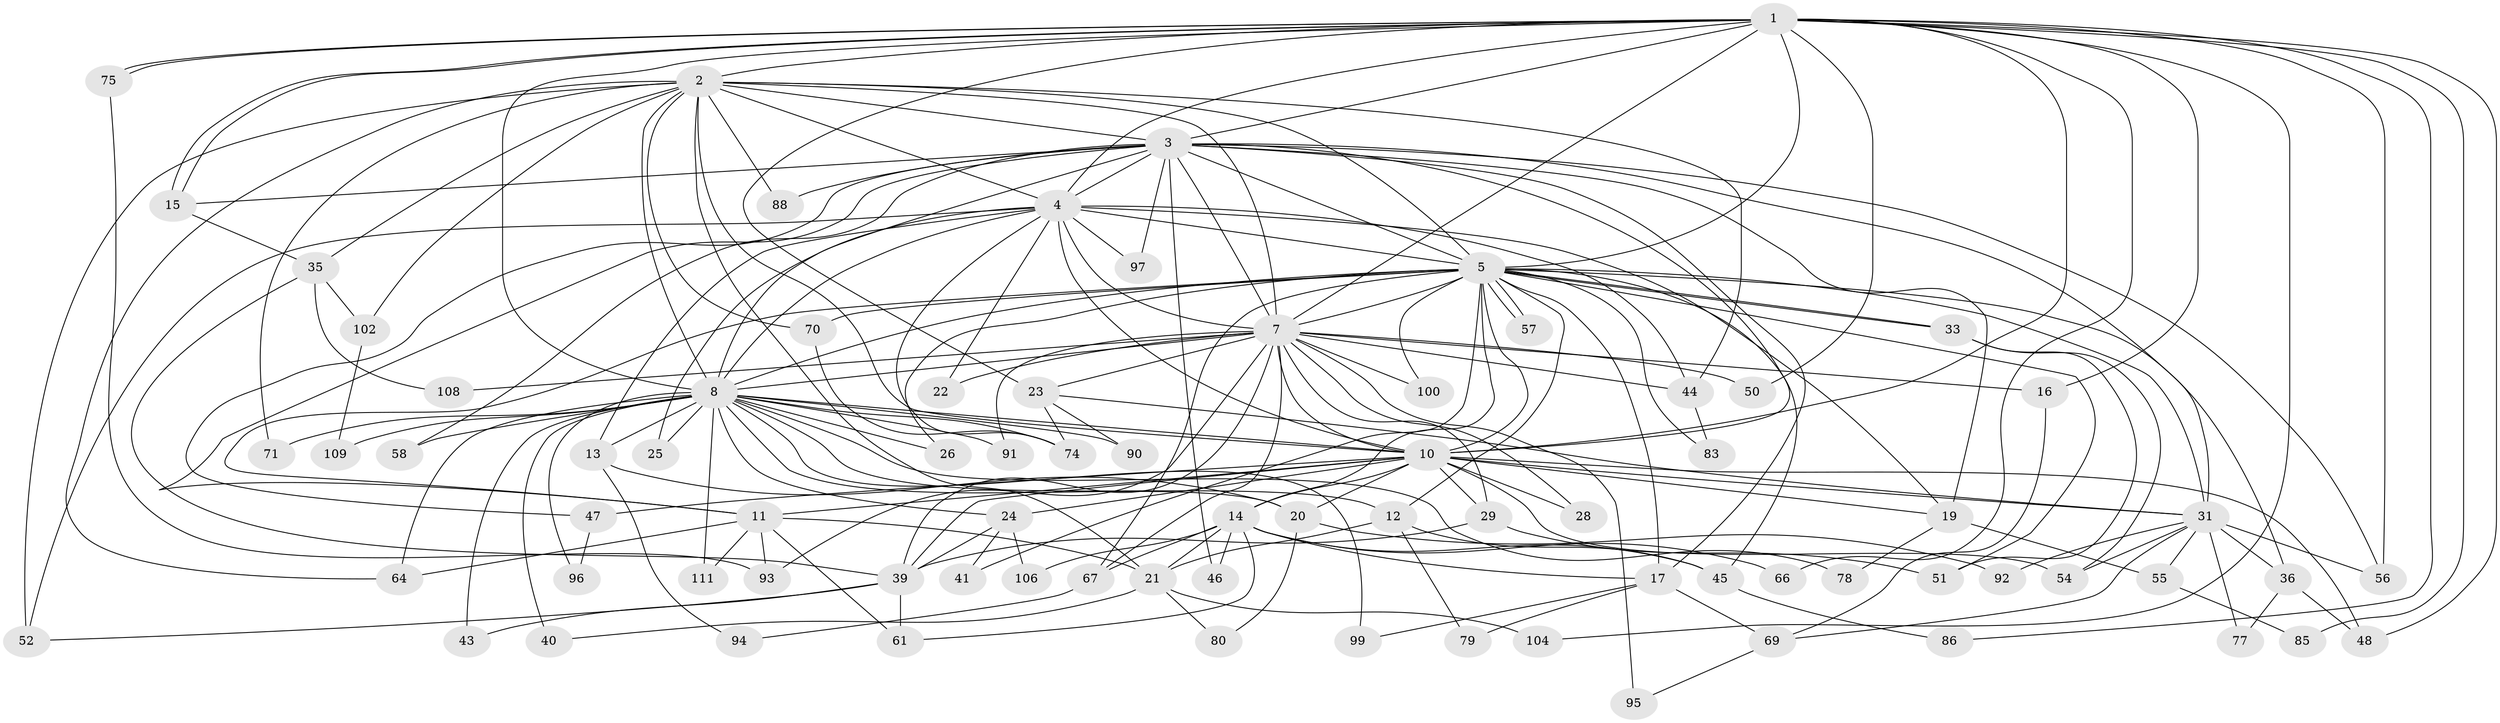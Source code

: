 // original degree distribution, {20: 0.008849557522123894, 19: 0.02654867256637168, 23: 0.02654867256637168, 14: 0.008849557522123894, 21: 0.008849557522123894, 15: 0.008849557522123894, 8: 0.02654867256637168, 5: 0.07079646017699115, 4: 0.10619469026548672, 9: 0.008849557522123894, 3: 0.20353982300884957, 6: 0.008849557522123894, 2: 0.48672566371681414}
// Generated by graph-tools (version 1.1) at 2025/41/03/06/25 10:41:32]
// undirected, 79 vertices, 196 edges
graph export_dot {
graph [start="1"]
  node [color=gray90,style=filled];
  1 [super="+27"];
  2 [super="+87"];
  3 [super="+32"];
  4 [super="+63"];
  5 [super="+6"];
  7 [super="+18"];
  8 [super="+9"];
  10 [super="+53"];
  11 [super="+30"];
  12 [super="+103"];
  13;
  14 [super="+34"];
  15;
  16;
  17 [super="+37"];
  19 [super="+38"];
  20 [super="+105"];
  21 [super="+68"];
  22;
  23 [super="+84"];
  24 [super="+59"];
  25;
  26;
  28;
  29 [super="+89"];
  31 [super="+42"];
  33;
  35 [super="+110"];
  36;
  39 [super="+49"];
  40;
  41;
  43;
  44 [super="+112"];
  45 [super="+76"];
  46;
  47;
  48;
  50;
  51 [super="+60"];
  52 [super="+113"];
  54 [super="+72"];
  55;
  56 [super="+65"];
  57;
  58;
  61 [super="+62"];
  64 [super="+73"];
  66;
  67 [super="+98"];
  69 [super="+82"];
  70 [super="+107"];
  71;
  74 [super="+81"];
  75;
  77;
  78;
  79;
  80;
  83;
  85;
  86;
  88;
  90;
  91;
  92;
  93 [super="+101"];
  94;
  95;
  96;
  97;
  99;
  100;
  102;
  104;
  106;
  108;
  109;
  111;
  1 -- 2;
  1 -- 3;
  1 -- 4;
  1 -- 5 [weight=2];
  1 -- 7;
  1 -- 8 [weight=3];
  1 -- 10;
  1 -- 15;
  1 -- 15;
  1 -- 16;
  1 -- 23;
  1 -- 48;
  1 -- 50;
  1 -- 75;
  1 -- 75;
  1 -- 85;
  1 -- 86;
  1 -- 66;
  1 -- 56;
  1 -- 104;
  2 -- 3;
  2 -- 4;
  2 -- 5 [weight=2];
  2 -- 7;
  2 -- 8 [weight=2];
  2 -- 10 [weight=2];
  2 -- 21;
  2 -- 35;
  2 -- 44;
  2 -- 52;
  2 -- 64;
  2 -- 70;
  2 -- 71;
  2 -- 88;
  2 -- 102;
  3 -- 4;
  3 -- 5 [weight=2];
  3 -- 7;
  3 -- 8 [weight=2];
  3 -- 10;
  3 -- 11;
  3 -- 17;
  3 -- 19;
  3 -- 46;
  3 -- 47;
  3 -- 58;
  3 -- 88;
  3 -- 97;
  3 -- 15;
  3 -- 56;
  3 -- 31;
  4 -- 5 [weight=2];
  4 -- 7;
  4 -- 8 [weight=2];
  4 -- 10;
  4 -- 13;
  4 -- 19;
  4 -- 22;
  4 -- 25;
  4 -- 74;
  4 -- 97;
  4 -- 44;
  4 -- 52;
  5 -- 7 [weight=3];
  5 -- 8 [weight=4];
  5 -- 10 [weight=2];
  5 -- 12;
  5 -- 14;
  5 -- 33;
  5 -- 33;
  5 -- 36;
  5 -- 41;
  5 -- 45;
  5 -- 51;
  5 -- 57;
  5 -- 57;
  5 -- 67;
  5 -- 70;
  5 -- 83;
  5 -- 100;
  5 -- 11;
  5 -- 26;
  5 -- 31;
  5 -- 17;
  7 -- 8 [weight=2];
  7 -- 10;
  7 -- 16;
  7 -- 22;
  7 -- 23;
  7 -- 28;
  7 -- 29;
  7 -- 39;
  7 -- 44;
  7 -- 50;
  7 -- 100;
  7 -- 108;
  7 -- 93;
  7 -- 91;
  7 -- 95;
  7 -- 67;
  8 -- 10 [weight=2];
  8 -- 13;
  8 -- 25;
  8 -- 58;
  8 -- 96;
  8 -- 109;
  8 -- 71;
  8 -- 12;
  8 -- 78;
  8 -- 20;
  8 -- 24;
  8 -- 90;
  8 -- 91;
  8 -- 26;
  8 -- 99;
  8 -- 40;
  8 -- 43;
  8 -- 111;
  8 -- 64;
  8 -- 74;
  10 -- 14;
  10 -- 20;
  10 -- 24;
  10 -- 28;
  10 -- 29 [weight=2];
  10 -- 31;
  10 -- 47;
  10 -- 54;
  10 -- 19;
  10 -- 39;
  10 -- 48;
  10 -- 11;
  11 -- 64;
  11 -- 93;
  11 -- 111;
  11 -- 61;
  11 -- 21;
  12 -- 21;
  12 -- 79;
  12 -- 45;
  13 -- 94;
  13 -- 20;
  14 -- 17;
  14 -- 46;
  14 -- 66;
  14 -- 67;
  14 -- 106;
  14 -- 45 [weight=2];
  14 -- 61;
  14 -- 21;
  15 -- 35;
  16 -- 69;
  17 -- 99;
  17 -- 69;
  17 -- 79;
  19 -- 55;
  19 -- 78;
  20 -- 80;
  20 -- 92;
  21 -- 40;
  21 -- 80;
  21 -- 104;
  23 -- 74;
  23 -- 90;
  23 -- 31;
  24 -- 41;
  24 -- 106;
  24 -- 39;
  29 -- 39;
  29 -- 51;
  31 -- 36;
  31 -- 54;
  31 -- 56;
  31 -- 92;
  31 -- 55;
  31 -- 77;
  31 -- 69;
  33 -- 54;
  33 -- 51;
  35 -- 102;
  35 -- 108;
  35 -- 39;
  36 -- 48;
  36 -- 77;
  39 -- 43;
  39 -- 52;
  39 -- 61;
  44 -- 83;
  45 -- 86;
  47 -- 96;
  55 -- 85;
  67 -- 94;
  69 -- 95;
  70 -- 74;
  75 -- 93;
  102 -- 109;
}
